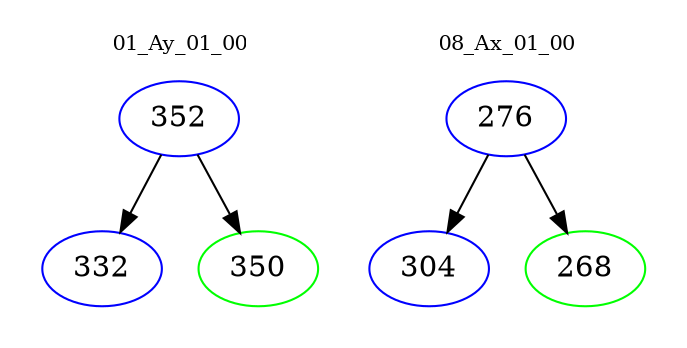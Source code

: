 digraph{
subgraph cluster_0 {
color = white
label = "01_Ay_01_00";
fontsize=10;
T0_352 [label="352", color="blue"]
T0_352 -> T0_332 [color="black"]
T0_332 [label="332", color="blue"]
T0_352 -> T0_350 [color="black"]
T0_350 [label="350", color="green"]
}
subgraph cluster_1 {
color = white
label = "08_Ax_01_00";
fontsize=10;
T1_276 [label="276", color="blue"]
T1_276 -> T1_304 [color="black"]
T1_304 [label="304", color="blue"]
T1_276 -> T1_268 [color="black"]
T1_268 [label="268", color="green"]
}
}
